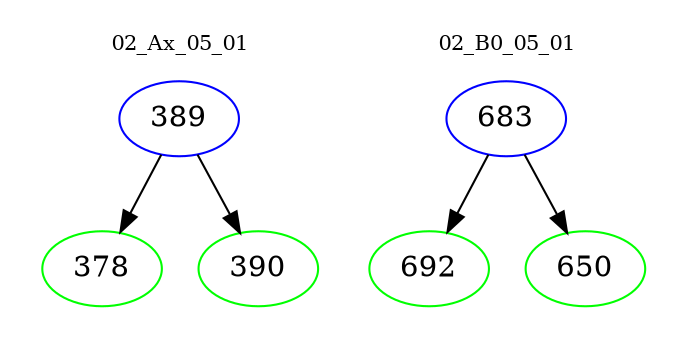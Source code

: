 digraph{
subgraph cluster_0 {
color = white
label = "02_Ax_05_01";
fontsize=10;
T0_389 [label="389", color="blue"]
T0_389 -> T0_378 [color="black"]
T0_378 [label="378", color="green"]
T0_389 -> T0_390 [color="black"]
T0_390 [label="390", color="green"]
}
subgraph cluster_1 {
color = white
label = "02_B0_05_01";
fontsize=10;
T1_683 [label="683", color="blue"]
T1_683 -> T1_692 [color="black"]
T1_692 [label="692", color="green"]
T1_683 -> T1_650 [color="black"]
T1_650 [label="650", color="green"]
}
}
